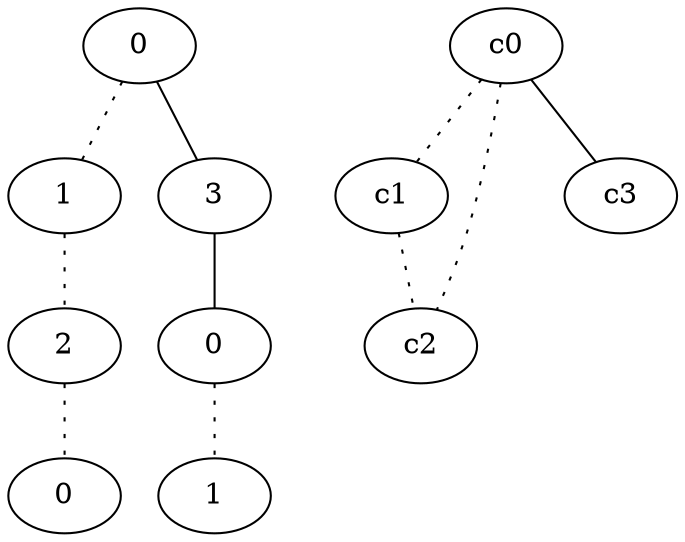 graph {
a0[label=0];
a1[label=1];
a2[label=2];
a3[label=0];
a4[label=3];
a5[label=0];
a6[label=1];
a0 -- a1 [style=dotted];
a0 -- a4;
a1 -- a2 [style=dotted];
a2 -- a3 [style=dotted];
a4 -- a5;
a5 -- a6 [style=dotted];
c0 -- c1 [style=dotted];
c0 -- c2 [style=dotted];
c0 -- c3;
c1 -- c2 [style=dotted];
}
